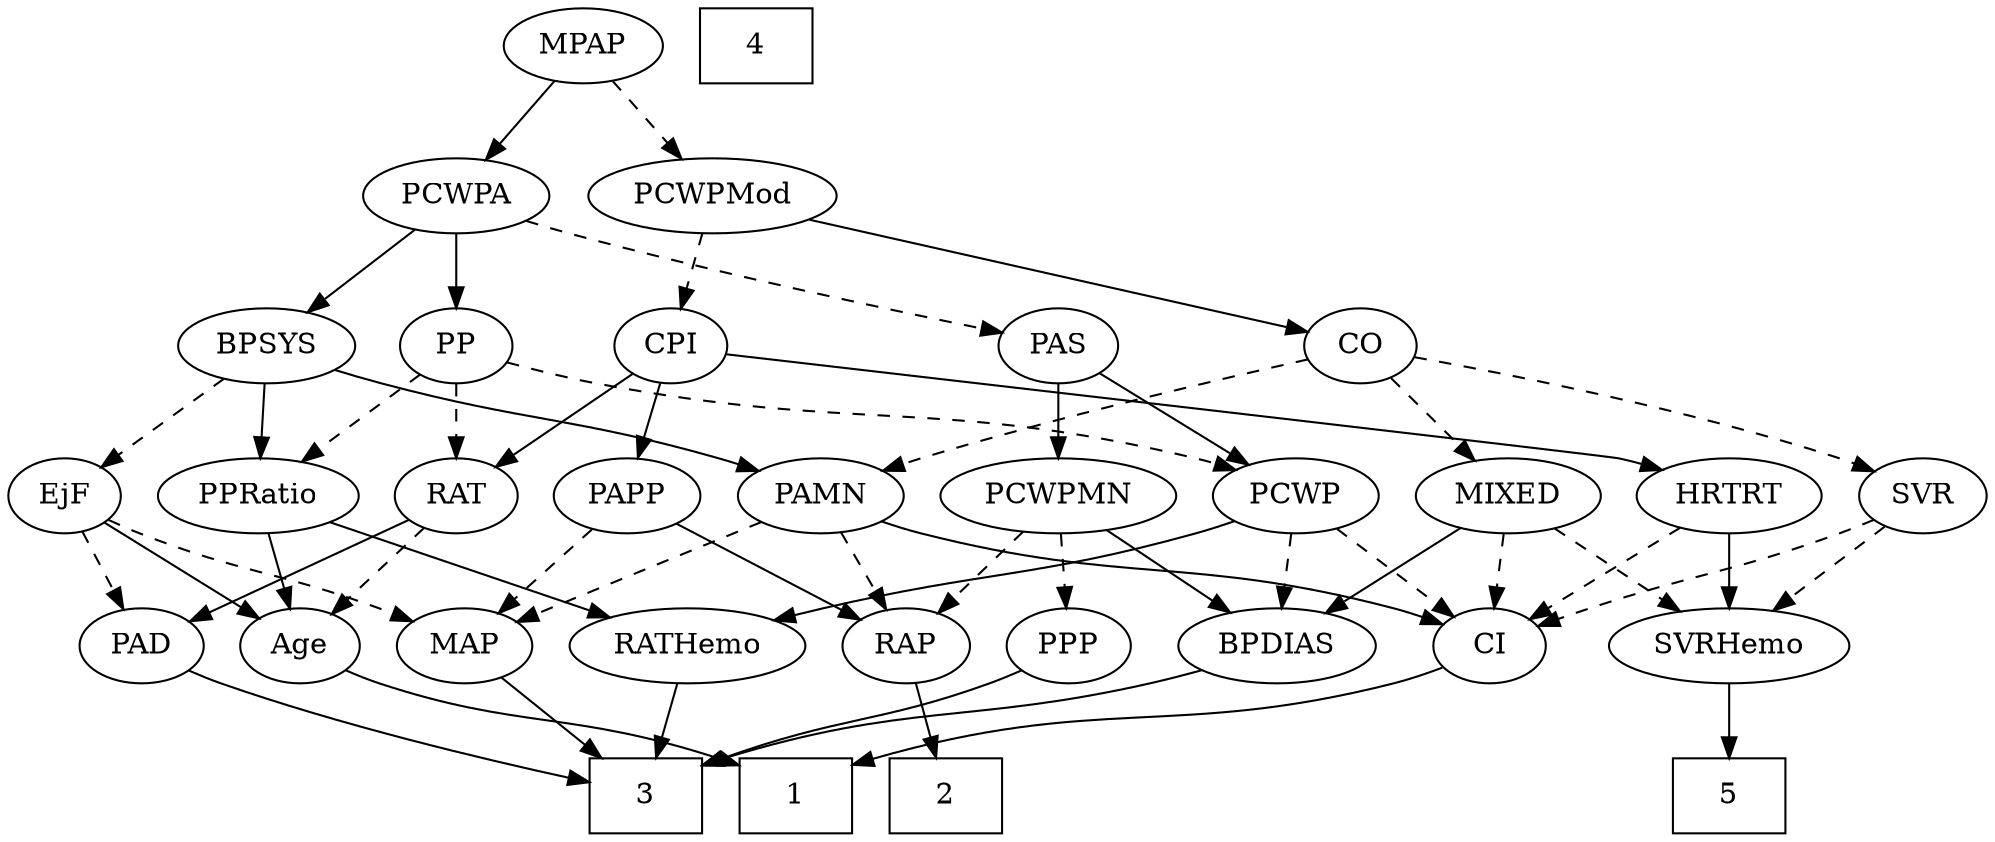 strict digraph {
	graph [bb="0,0,872.99,396"];
	node [label="\N"];
	1	[height=0.5,
		pos="638.05,18",
		shape=box,
		width=0.75];
	2	[height=0.5,
		pos="557.05,18",
		shape=box,
		width=0.75];
	3	[height=0.5,
		pos="236.05,18",
		shape=box,
		width=0.75];
	4	[height=0.5,
		pos="443.05,378",
		shape=box,
		width=0.75];
	5	[height=0.5,
		pos="759.05,18",
		shape=box,
		width=0.75];
	Age	[height=0.5,
		pos="330.05,90",
		width=0.75];
	Age -> 1	[pos="e,610.73,30.333 350.58,78.078 355.54,75.788 360.89,73.589 366.05,72 463.66,41.888 494.31,62.186 593.05,36 595.68,35.302 598.37,34.505 \
601.07,33.647",
		style=solid];
	EjF	[height=0.5,
		pos="403.05,162",
		width=0.75];
	EjF -> Age	[pos="e,344.8,105.14 388.27,146.83 377.88,136.87 363.8,123.37 352.09,112.14",
		style=solid];
	PAD	[height=0.5,
		pos="404.05,90",
		width=0.79437];
	EjF -> PAD	[pos="e,403.8,108.1 403.29,143.7 403.4,135.98 403.54,126.71 403.66,118.11",
		style=dashed];
	MAP	[height=0.5,
		pos="481.05,90",
		width=0.84854];
	EjF -> MAP	[pos="e,464.86,105.52 418.46,147.17 429.56,137.21 444.75,123.57 457.38,112.23",
		style=dashed];
	RAP	[height=0.5,
		pos="557.05,90",
		width=0.77632];
	RAP -> 2	[pos="e,557.05,36.104 557.05,71.697 557.05,63.983 557.05,54.712 557.05,46.112",
		style=solid];
	MIXED	[height=0.5,
		pos="661.05,162",
		width=1.1193];
	SVRHemo	[height=0.5,
		pos="759.05,90",
		width=1.3902];
	MIXED -> SVRHemo	[pos="e,737.61,106.31 681.83,146.15 695.67,136.27 714.07,123.12 729.44,112.15",
		style=dashed];
	BPDIAS	[height=0.5,
		pos="126.05,90",
		width=1.1735];
	MIXED -> BPDIAS	[pos="e,156.8,102.36 631.5,149.63 624.86,147.44 617.78,145.4 611.05,144 421.99,104.62 367.33,146.26 178.05,108 174.23,107.23 170.3,106.27 \
166.39,105.2",
		style=solid];
	CI	[height=0.5,
		pos="646.05,90",
		width=0.75];
	MIXED -> CI	[pos="e,649.75,108.28 657.41,144.05 655.74,136.26 653.72,126.82 651.85,118.08",
		style=dashed];
	MPAP	[height=0.5,
		pos="363.05,378",
		width=0.97491];
	PCWPMod	[height=0.5,
		pos="480.05,306",
		width=1.4443];
	MPAP -> PCWPMod	[pos="e,454.89,322.05 385.05,363.83 402.27,353.53 426.52,339.02 446.21,327.25",
		style=dashed];
	PCWPA	[height=0.5,
		pos="307.05,306",
		width=1.1555];
	MPAP -> PCWPA	[pos="e,320.09,323.31 350.34,361.12 343.28,352.29 334.35,341.13 326.44,331.24",
		style=solid];
	BPSYS	[height=0.5,
		pos="363.05,234",
		width=1.0471];
	BPSYS -> EjF	[pos="e,393.91,178.99 372.53,216.41 377.38,207.92 383.38,197.41 388.78,187.96",
		style=dashed];
	PAMN	[height=0.5,
		pos="566.05,162",
		width=1.011];
	BPSYS -> PAMN	[pos="e,538.02,173.77 393.45,223.18 425.35,212.78 476.9,195.74 521.05,180 523.45,179.14 525.93,178.24 528.43,177.33",
		style=solid];
	PPRatio	[height=0.5,
		pos="246.05,162",
		width=1.1013];
	BPSYS -> PPRatio	[pos="e,269.34,176.93 340.49,219.5 322.75,208.89 297.82,193.98 278.02,182.13",
		style=solid];
	PAD -> 3	[pos="e,263.3,29.801 381.6,78.807 376.5,76.534 371.1,74.159 366.05,72 334.75,58.623 298.91,44.068 272.8,33.601",
		style=solid];
	CO	[height=0.5,
		pos="613.05,234",
		width=0.75];
	CO -> MIXED	[pos="e,649.86,179.31 623.94,217.12 629.87,208.47 637.34,197.58 644.02,187.83",
		style=dashed];
	CO -> PAMN	[pos="e,576.99,179.31 602.38,217.12 596.57,208.47 589.26,197.58 582.72,187.83",
		style=dashed];
	SVR	[height=0.5,
		pos="845.05,162",
		width=0.77632];
	CO -> SVR	[pos="e,823.38,173.68 638.39,227.52 675.99,219.09 748.52,201.6 808.05,180 809.94,179.31 811.87,178.57 813.81,177.79",
		style=dashed];
	PAS	[height=0.5,
		pos="153.05,234",
		width=0.75];
	PCWPMN	[height=0.5,
		pos="50.046,162",
		width=1.3902];
	PAS -> PCWPMN	[pos="e,72.614,178.34 134.63,220.49 119.85,210.44 98.759,196.11 81.337,184.27",
		style=solid];
	PCWP	[height=0.5,
		pos="153.05,162",
		width=0.97491];
	PAS -> PCWP	[pos="e,153.05,180.1 153.05,215.7 153.05,207.98 153.05,198.71 153.05,190.11",
		style=solid];
	PAMN -> RAP	[pos="e,559.24,108.1 563.82,143.7 562.83,135.98 561.64,126.71 560.53,118.11",
		style=dashed];
	PAMN -> MAP	[pos="e,498.18,105.11 548.02,146.15 535.83,136.12 519.57,122.73 506.12,111.65",
		style=dashed];
	PAMN -> CI	[pos="e,630.35,104.74 583.4,145.81 594.86,135.78 610.02,122.52 622.55,111.55",
		style=solid];
	RATHemo	[height=0.5,
		pos="236.05,90",
		width=1.3721];
	RATHemo -> 3	[pos="e,236.05,36.104 236.05,71.697 236.05,63.983 236.05,54.712 236.05,46.112",
		style=solid];
	CPI	[height=0.5,
		pos="480.05,234",
		width=0.75];
	RAT	[height=0.5,
		pos="331.05,162",
		width=0.75827];
	CPI -> RAT	[pos="e,352.74,173.26 458.37,222.86 435.62,212.2 398.81,194.95 367.05,180 365.45,179.25 363.82,178.48 362.18,177.71",
		style=solid];
	PAPP	[height=0.5,
		pos="480.05,162",
		width=0.88464];
	CPI -> PAPP	[pos="e,480.05,180.1 480.05,215.7 480.05,207.98 480.05,198.71 480.05,190.11",
		style=solid];
	HRTRT	[height=0.5,
		pos="759.05,162",
		width=1.1013];
	CPI -> HRTRT	[pos="e,729.15,173.94 505.8,228.01 548.57,219.51 636.8,201.08 710.05,180 713.16,179.1 716.37,178.12 719.58,177.1",
		style=solid];
	RAT -> Age	[pos="e,330.29,108.1 330.8,143.7 330.69,135.98 330.56,126.71 330.43,118.11",
		style=dashed];
	RAT -> PAD	[pos="e,389.04,105.38 345.82,146.83 356.14,136.94 370.1,123.55 381.77,112.36",
		style=solid];
	SVR -> SVRHemo	[pos="e,778.28,106.65 828.46,147.5 816.47,137.74 799.99,124.33 786.1,113.02",
		style=dashed];
	SVR -> CI	[pos="e,669.86,98.624 823.31,150.51 818.34,148.25 813.05,145.96 808.05,144 795.87,139.23 723.3,115.79 679.52,101.73",
		style=dashed];
	PCWPMod -> CO	[pos="e,592.38,245.88 507.28,290.67 529.46,278.99 560.71,262.55 583.49,250.56",
		style=solid];
	PCWPMod -> CPI	[pos="e,480.05,252.1 480.05,287.7 480.05,279.98 480.05,270.71 480.05,262.11",
		style=dashed];
	PCWPA -> BPSYS	[pos="e,350.13,251.15 320.03,288.76 327.1,279.93 335.98,268.83 343.83,259.01",
		style=solid];
	PCWPA -> PAS	[pos="e,174.87,244.92 279.51,292.49 252.74,280.31 212.12,261.85 184.18,249.15",
		style=dashed];
	PP	[height=0.5,
		pos="263.05,234",
		width=0.75];
	PCWPA -> PP	[pos="e,273.1,250.99 296.62,288.41 291.23,279.83 284.54,269.19 278.55,259.67",
		style=solid];
	PCWPMN -> RAP	[pos="e,536.2,102.36 85.975,149.45 93.532,147.36 101.5,145.4 109.05,144 289.76,110.4 343.61,155.99 521.05,108 522.95,107.49 524.87,106.88 \
526.79,106.2",
		style=dashed];
	PCWPMN -> BPDIAS	[pos="e,109.04,106.67 67.673,144.76 77.694,135.53 90.398,123.83 101.39,113.7",
		style=solid];
	PPP	[height=0.5,
		pos="39.046,90",
		width=0.75];
	PCWPMN -> PPP	[pos="e,41.733,108.1 47.326,143.7 46.114,135.98 44.658,126.71 43.306,118.11",
		style=dashed];
	SVRHemo -> 5	[pos="e,759.05,36.104 759.05,71.697 759.05,63.983 759.05,54.712 759.05,46.112",
		style=solid];
	BPDIAS -> 3	[pos="e,209.28,36.032 148.57,74.666 163.56,65.128 183.56,52.402 200.65,41.524",
		style=solid];
	MAP -> 3	[pos="e,263.11,24.521 457.77,78.137 452.65,75.949 447.21,73.779 442.05,72 384.1,52.06 314.72,35.701 273.08,26.66",
		style=solid];
	PP -> RAT	[pos="e,316.97,177.49 277.14,218.5 286.62,208.73 299.29,195.69 309.97,184.7",
		style=dashed];
	PP -> PPRatio	[pos="e,250.24,180.28 258.93,216.05 257.04,208.26 254.75,198.82 252.62,190.08",
		style=dashed];
	PP -> PCWP	[pos="e,174.24,176.49 243.89,220.81 227.02,210.07 202.18,194.27 182.74,181.9",
		style=dashed];
	PPP -> 3	[pos="e,208.9,26.818 60.175,78.492 65.012,76.236 70.167,73.946 75.046,72 116.91,55.3 166.3,39.612 199.24,29.703",
		style=solid];
	PPRatio -> Age	[pos="e,313.84,104.5 264.27,145.81 276.5,135.62 292.74,122.09 306.02,111.02",
		style=solid];
	PPRatio -> RATHemo	[pos="e,238.49,108.1 243.57,143.7 242.47,135.98 241.15,126.71 239.92,118.11",
		style=solid];
	PCWP -> RATHemo	[pos="e,217.32,106.8 170.65,146.15 181.89,136.67 196.68,124.2 209.35,113.51",
		style=solid];
	PCWP -> BPDIAS	[pos="e,132.52,107.79 146.51,144.05 143.43,136.06 139.67,126.33 136.23,117.4",
		style=dashed];
	PCWP -> CI	[pos="e,623.05,99.754 178.73,149.71 184.65,147.49 190.99,145.42 197.05,144 369.57,103.68 420.52,143.75 594.05,108 600.39,106.69 607.05,\
104.87 613.41,102.91",
		style=dashed];
	CI -> 1	[pos="e,640,36.104 644.07,71.697 643.19,63.983 642.13,54.712 641.14,46.112",
		style=solid];
	PAPP -> RAP	[pos="e,541.53,105.11 496.38,146.15 507.31,136.21 521.87,122.98 533.98,111.97",
		style=solid];
	PAPP -> MAP	[pos="e,480.8,108.1 480.29,143.7 480.4,135.98 480.54,126.71 480.66,118.11",
		style=dashed];
	HRTRT -> SVRHemo	[pos="e,759.05,108.1 759.05,143.7 759.05,135.98 759.05,126.71 759.05,118.11",
		style=solid];
	HRTRT -> CI	[pos="e,665.22,102.88 736.45,147 718.44,135.84 693.12,120.16 673.86,108.23",
		style=dashed];
}
